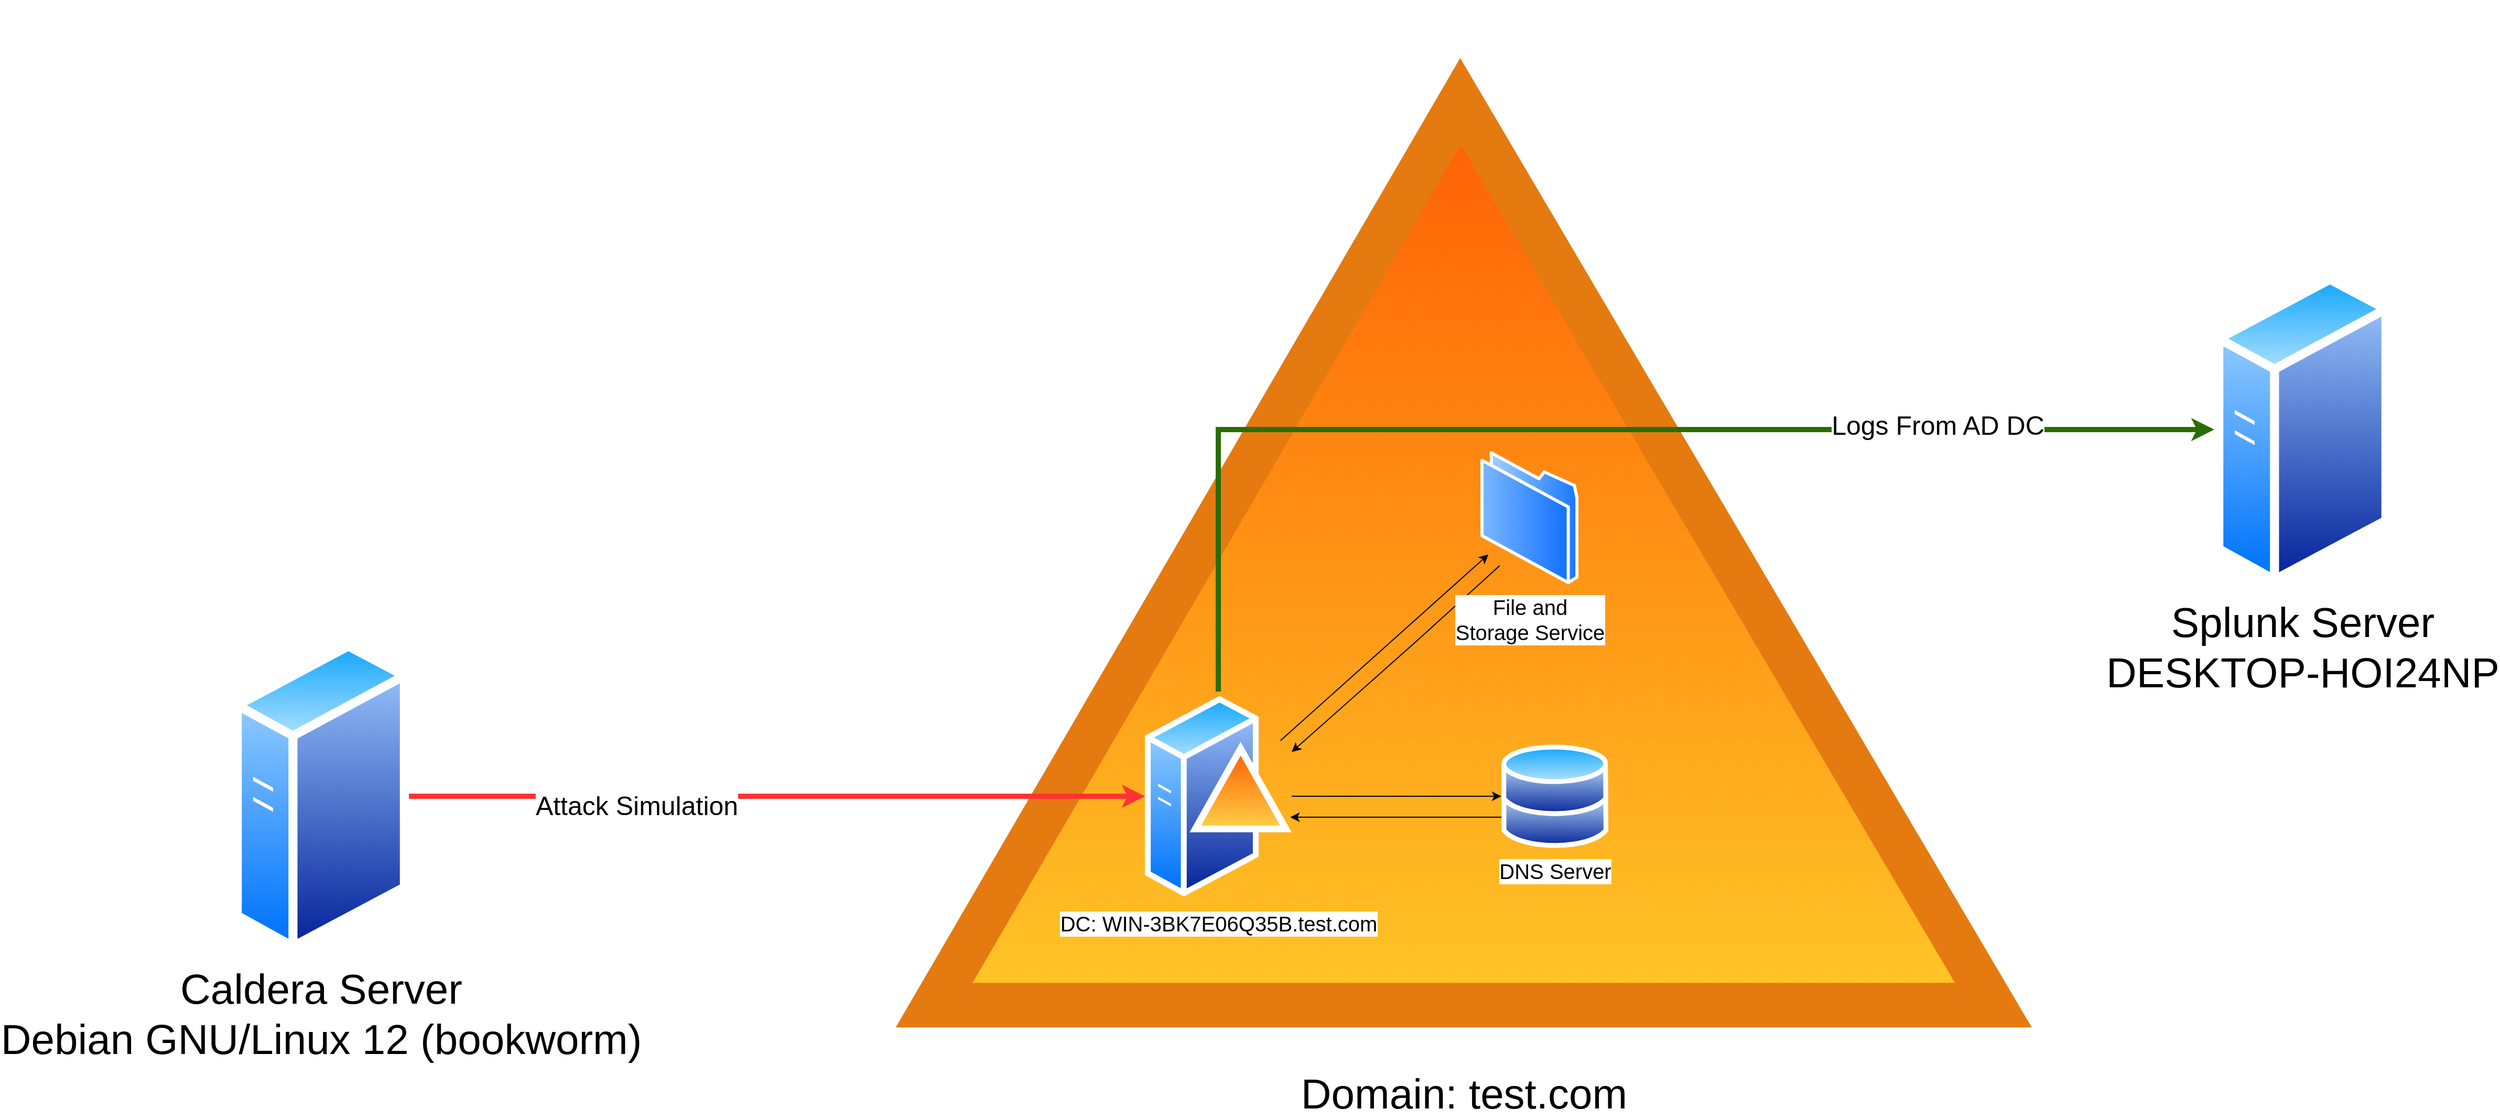 <mxfile version="24.8.4">
  <diagram name="Page-1" id="2Bqyg2hsGqpCNaapZCOn">
    <mxGraphModel dx="6135" dy="1870" grid="1" gridSize="10" guides="1" tooltips="1" connect="1" arrows="1" fold="1" page="1" pageScale="1" pageWidth="850" pageHeight="1100" math="0" shadow="0">
      <root>
        <mxCell id="0" />
        <mxCell id="1" parent="0" />
        <mxCell id="Sb7rE-VJuIUXIWP1dDHw-10" value="" style="group" vertex="1" connectable="0" parent="1">
          <mxGeometry x="-1350" y="560" width="1188.23" height="1010" as="geometry" />
        </mxCell>
        <mxCell id="Sb7rE-VJuIUXIWP1dDHw-1" value="&lt;font style=&quot;font-size: 40px;&quot;&gt;Domain: test.com&lt;/font&gt;" style="image;aspect=fixed;perimeter=ellipsePerimeter;html=1;align=center;shadow=0;dashed=0;spacingTop=3;image=img/lib/active_directory/windows_domain.svg;" vertex="1" parent="Sb7rE-VJuIUXIWP1dDHw-10">
          <mxGeometry width="1188.23" height="1010" as="geometry" />
        </mxCell>
        <mxCell id="Sb7rE-VJuIUXIWP1dDHw-5" style="edgeStyle=orthogonalEdgeStyle;rounded=0;orthogonalLoop=1;jettySize=auto;html=1;" edge="1" parent="Sb7rE-VJuIUXIWP1dDHw-10" source="Sb7rE-VJuIUXIWP1dDHw-2" target="Sb7rE-VJuIUXIWP1dDHw-3">
          <mxGeometry relative="1" as="geometry" />
        </mxCell>
        <mxCell id="Sb7rE-VJuIUXIWP1dDHw-9" style="rounded=0;orthogonalLoop=1;jettySize=auto;html=1;" edge="1" parent="Sb7rE-VJuIUXIWP1dDHw-10" source="Sb7rE-VJuIUXIWP1dDHw-2" target="Sb7rE-VJuIUXIWP1dDHw-7">
          <mxGeometry relative="1" as="geometry" />
        </mxCell>
        <mxCell id="Sb7rE-VJuIUXIWP1dDHw-2" value="&lt;font style=&quot;font-size: 20px;&quot;&gt;DC: WIN-3BK7E06Q35B.test.com&lt;/font&gt;" style="image;aspect=fixed;perimeter=ellipsePerimeter;html=1;align=center;shadow=0;dashed=0;spacingTop=3;image=img/lib/active_directory/domain_controller.svg;" vertex="1" parent="Sb7rE-VJuIUXIWP1dDHw-10">
          <mxGeometry x="290" y="660" width="140" height="200" as="geometry" />
        </mxCell>
        <mxCell id="Sb7rE-VJuIUXIWP1dDHw-6" style="edgeStyle=orthogonalEdgeStyle;rounded=0;orthogonalLoop=1;jettySize=auto;html=1;" edge="1" parent="Sb7rE-VJuIUXIWP1dDHw-10" source="Sb7rE-VJuIUXIWP1dDHw-3" target="Sb7rE-VJuIUXIWP1dDHw-2">
          <mxGeometry relative="1" as="geometry">
            <Array as="points">
              <mxPoint x="550" y="780" />
              <mxPoint x="550" y="780" />
            </Array>
          </mxGeometry>
        </mxCell>
        <mxCell id="Sb7rE-VJuIUXIWP1dDHw-3" value="&lt;font style=&quot;font-size: 20px;&quot;&gt;DNS Server&lt;/font&gt;" style="image;aspect=fixed;perimeter=ellipsePerimeter;html=1;align=center;shadow=0;dashed=0;spacingTop=3;image=img/lib/active_directory/databases.svg;" vertex="1" parent="Sb7rE-VJuIUXIWP1dDHw-10">
          <mxGeometry x="630" y="710" width="102.04" height="100" as="geometry" />
        </mxCell>
        <mxCell id="Sb7rE-VJuIUXIWP1dDHw-8" style="rounded=0;orthogonalLoop=1;jettySize=auto;html=1;" edge="1" parent="Sb7rE-VJuIUXIWP1dDHw-10">
          <mxGeometry relative="1" as="geometry">
            <mxPoint x="628.295" y="540.004" as="sourcePoint" />
            <mxPoint x="430.004" y="717.78" as="targetPoint" />
            <Array as="points">
              <mxPoint x="550.57" y="610.61" />
            </Array>
          </mxGeometry>
        </mxCell>
        <mxCell id="Sb7rE-VJuIUXIWP1dDHw-7" value="&lt;font style=&quot;font-size: 20px;&quot;&gt;File and &lt;br&gt;Storage Service&lt;/font&gt;" style="image;aspect=fixed;perimeter=ellipsePerimeter;html=1;align=center;shadow=0;dashed=0;spacingTop=3;image=img/lib/active_directory/folder.svg;" vertex="1" parent="Sb7rE-VJuIUXIWP1dDHw-10">
          <mxGeometry x="610" y="430" width="93.6" height="128.22" as="geometry" />
        </mxCell>
        <mxCell id="Sb7rE-VJuIUXIWP1dDHw-13" value="&lt;font style=&quot;font-size: 40px;&quot;&gt;Splunk Server&lt;br&gt;DESKTOP-HOI24NP&lt;/font&gt;" style="image;aspect=fixed;perimeter=ellipsePerimeter;html=1;align=center;shadow=0;dashed=0;spacingTop=3;image=img/lib/active_directory/generic_server.svg;" vertex="1" parent="1">
          <mxGeometry x="-40" y="820" width="168" height="300" as="geometry" />
        </mxCell>
        <mxCell id="Sb7rE-VJuIUXIWP1dDHw-15" style="edgeStyle=orthogonalEdgeStyle;rounded=0;orthogonalLoop=1;jettySize=auto;html=1;entryX=0;entryY=0.5;entryDx=0;entryDy=0;strokeWidth=5;fillColor=#d5e8d4;strokeColor=#2a6d03;" edge="1" parent="1" source="Sb7rE-VJuIUXIWP1dDHw-2" target="Sb7rE-VJuIUXIWP1dDHw-13">
          <mxGeometry relative="1" as="geometry">
            <Array as="points">
              <mxPoint x="-990" y="970" />
              <mxPoint x="-60" y="970" />
            </Array>
          </mxGeometry>
        </mxCell>
        <mxCell id="Sb7rE-VJuIUXIWP1dDHw-16" value="&lt;font style=&quot;font-size: 25px;&quot;&gt;Logs From AD DC&lt;/font&gt;" style="edgeLabel;html=1;align=center;verticalAlign=middle;resizable=0;points=[];" vertex="1" connectable="0" parent="Sb7rE-VJuIUXIWP1dDHw-15">
          <mxGeometry x="0.559" y="5" relative="1" as="geometry">
            <mxPoint as="offset" />
          </mxGeometry>
        </mxCell>
        <mxCell id="Sb7rE-VJuIUXIWP1dDHw-21" style="edgeStyle=orthogonalEdgeStyle;rounded=0;orthogonalLoop=1;jettySize=auto;html=1;entryX=0;entryY=0.5;entryDx=0;entryDy=0;strokeWidth=5;strokeColor=#FF3333;" edge="1" parent="1" source="Sb7rE-VJuIUXIWP1dDHw-18" target="Sb7rE-VJuIUXIWP1dDHw-2">
          <mxGeometry relative="1" as="geometry" />
        </mxCell>
        <mxCell id="Sb7rE-VJuIUXIWP1dDHw-22" value="&lt;font style=&quot;font-size: 25px;&quot;&gt;Attack Simulation&lt;/font&gt;" style="edgeLabel;html=1;align=center;verticalAlign=middle;resizable=0;points=[];" vertex="1" connectable="0" parent="Sb7rE-VJuIUXIWP1dDHw-21">
          <mxGeometry x="-0.382" y="-7" relative="1" as="geometry">
            <mxPoint y="1" as="offset" />
          </mxGeometry>
        </mxCell>
        <mxCell id="Sb7rE-VJuIUXIWP1dDHw-18" value="&lt;span style=&quot;font-size: 40px;&quot;&gt;Caldera Server&lt;/span&gt;&lt;br&gt;&lt;span style=&quot;font-size: 40px;&quot;&gt;Debian GNU/Linux 12 (bookworm)&lt;/span&gt;" style="image;aspect=fixed;perimeter=ellipsePerimeter;html=1;align=center;shadow=0;dashed=0;spacingTop=3;image=img/lib/active_directory/generic_server.svg;" vertex="1" parent="1">
          <mxGeometry x="-1930" y="1170" width="168" height="300" as="geometry" />
        </mxCell>
      </root>
    </mxGraphModel>
  </diagram>
</mxfile>
